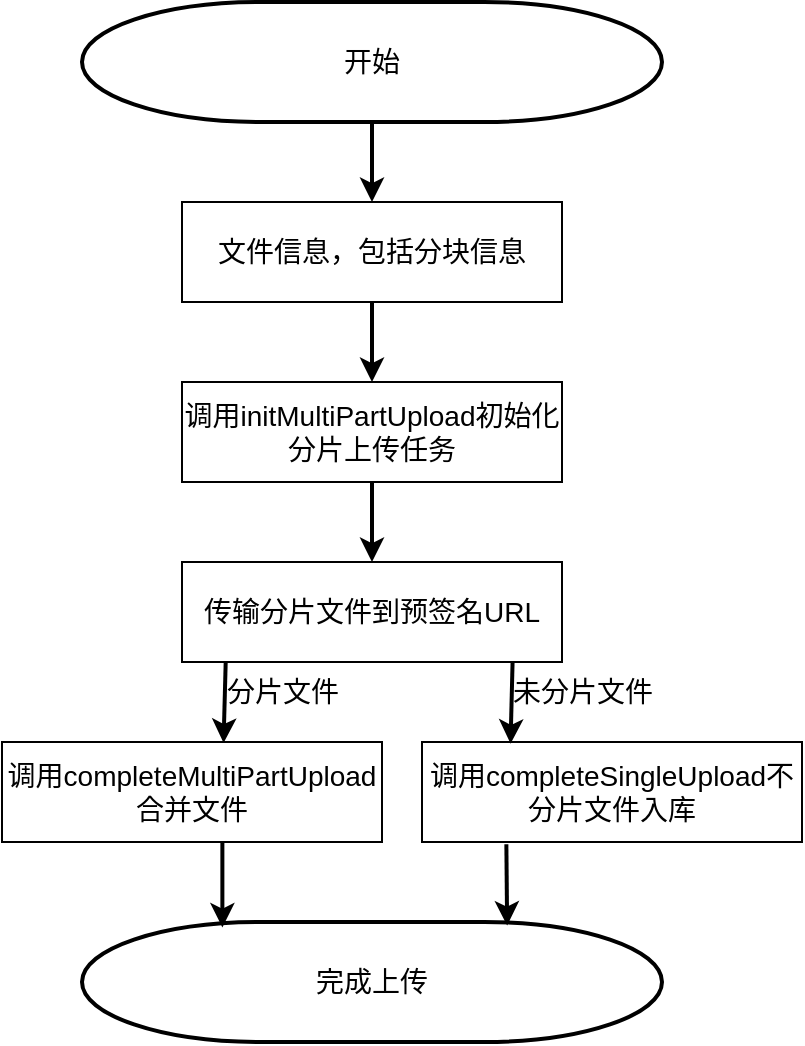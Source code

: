 <mxfile version="24.7.13">
  <diagram name="第 1 页" id="J45-oVXA2Ai0uQ9UTUpe">
    <mxGraphModel dx="659" dy="427" grid="1" gridSize="10" guides="1" tooltips="1" connect="1" arrows="1" fold="1" page="1" pageScale="1" pageWidth="827" pageHeight="1169" math="0" shadow="0">
      <root>
        <mxCell id="0" />
        <mxCell id="1" parent="0" />
        <mxCell id="FJo_toOBzz0uz9wgeCMX-3" value="&lt;font style=&quot;font-size: 14px;&quot;&gt;文件信息，包括分块信息&lt;/font&gt;" style="rounded=0;whiteSpace=wrap;html=1;" parent="1" vertex="1">
          <mxGeometry x="250" y="250" width="190" height="50" as="geometry" />
        </mxCell>
        <mxCell id="FJo_toOBzz0uz9wgeCMX-4" value="&lt;font style=&quot;font-size: 14px;&quot;&gt;调用initMultiPartUpload初始化分片上传任务&lt;/font&gt;" style="rounded=0;whiteSpace=wrap;html=1;" parent="1" vertex="1">
          <mxGeometry x="250" y="340" width="190" height="50" as="geometry" />
        </mxCell>
        <mxCell id="FJo_toOBzz0uz9wgeCMX-5" value="&lt;span style=&quot;font-size: 14px;&quot;&gt;调用completeMultiPartUpload合并文件&lt;/span&gt;" style="rounded=0;whiteSpace=wrap;html=1;" parent="1" vertex="1">
          <mxGeometry x="160" y="520" width="190" height="50" as="geometry" />
        </mxCell>
        <mxCell id="FJo_toOBzz0uz9wgeCMX-6" value="&lt;span style=&quot;font-size: 14px;&quot;&gt;传输分片文件到预签名URL&lt;/span&gt;" style="rounded=0;whiteSpace=wrap;html=1;" parent="1" vertex="1">
          <mxGeometry x="250" y="430" width="190" height="50" as="geometry" />
        </mxCell>
        <mxCell id="FJo_toOBzz0uz9wgeCMX-8" value="&lt;font style=&quot;font-size: 14px;&quot;&gt;完成上传&lt;/font&gt;" style="strokeWidth=2;html=1;shape=mxgraph.flowchart.terminator;whiteSpace=wrap;" parent="1" vertex="1">
          <mxGeometry x="200" y="610" width="290" height="60" as="geometry" />
        </mxCell>
        <mxCell id="FJo_toOBzz0uz9wgeCMX-9" value="&lt;font style=&quot;font-size: 14px;&quot;&gt;开始&lt;/font&gt;" style="strokeWidth=2;html=1;shape=mxgraph.flowchart.terminator;whiteSpace=wrap;" parent="1" vertex="1">
          <mxGeometry x="200" y="150" width="290" height="60" as="geometry" />
        </mxCell>
        <mxCell id="FJo_toOBzz0uz9wgeCMX-10" value="" style="endArrow=classic;html=1;rounded=0;exitX=0.5;exitY=1;exitDx=0;exitDy=0;exitPerimeter=0;entryX=0.5;entryY=0;entryDx=0;entryDy=0;strokeWidth=2;" parent="1" source="FJo_toOBzz0uz9wgeCMX-9" target="FJo_toOBzz0uz9wgeCMX-3" edge="1">
          <mxGeometry width="50" height="50" relative="1" as="geometry">
            <mxPoint x="580" y="360" as="sourcePoint" />
            <mxPoint x="630" y="310" as="targetPoint" />
          </mxGeometry>
        </mxCell>
        <mxCell id="FJo_toOBzz0uz9wgeCMX-15" value="" style="endArrow=classic;html=1;rounded=0;exitX=0.5;exitY=1;exitDx=0;exitDy=0;entryX=0.5;entryY=0;entryDx=0;entryDy=0;strokeWidth=2;" parent="1" source="FJo_toOBzz0uz9wgeCMX-3" target="FJo_toOBzz0uz9wgeCMX-4" edge="1">
          <mxGeometry width="50" height="50" relative="1" as="geometry">
            <mxPoint x="355" y="220" as="sourcePoint" />
            <mxPoint x="355" y="260" as="targetPoint" />
          </mxGeometry>
        </mxCell>
        <mxCell id="FJo_toOBzz0uz9wgeCMX-16" value="" style="endArrow=classic;html=1;rounded=0;exitX=0.5;exitY=1;exitDx=0;exitDy=0;entryX=0.5;entryY=0;entryDx=0;entryDy=0;strokeWidth=2;" parent="1" source="FJo_toOBzz0uz9wgeCMX-4" target="FJo_toOBzz0uz9wgeCMX-6" edge="1">
          <mxGeometry width="50" height="50" relative="1" as="geometry">
            <mxPoint x="365" y="230" as="sourcePoint" />
            <mxPoint x="365" y="270" as="targetPoint" />
          </mxGeometry>
        </mxCell>
        <mxCell id="FJo_toOBzz0uz9wgeCMX-17" value="" style="endArrow=classic;html=1;rounded=0;entryX=0.583;entryY=0.009;entryDx=0;entryDy=0;strokeWidth=2;entryPerimeter=0;exitX=0.115;exitY=1;exitDx=0;exitDy=0;exitPerimeter=0;" parent="1" source="FJo_toOBzz0uz9wgeCMX-6" target="FJo_toOBzz0uz9wgeCMX-5" edge="1">
          <mxGeometry width="50" height="50" relative="1" as="geometry">
            <mxPoint x="272" y="490" as="sourcePoint" />
            <mxPoint x="375" y="280" as="targetPoint" />
          </mxGeometry>
        </mxCell>
        <mxCell id="FJo_toOBzz0uz9wgeCMX-18" value="" style="endArrow=classic;html=1;rounded=0;exitX=0.58;exitY=1.011;exitDx=0;exitDy=0;entryX=0.242;entryY=0.045;entryDx=0;entryDy=0;strokeWidth=2;entryPerimeter=0;exitPerimeter=0;" parent="1" source="FJo_toOBzz0uz9wgeCMX-5" target="FJo_toOBzz0uz9wgeCMX-8" edge="1">
          <mxGeometry width="50" height="50" relative="1" as="geometry">
            <mxPoint x="385" y="250" as="sourcePoint" />
            <mxPoint x="385" y="290" as="targetPoint" />
          </mxGeometry>
        </mxCell>
        <mxCell id="qFL-PnQFH3cgAMKpmYLW-1" value="&lt;span style=&quot;font-size: 14px;&quot;&gt;调用completeSingleUpload不分片文件入库&lt;/span&gt;" style="rounded=0;whiteSpace=wrap;html=1;" vertex="1" parent="1">
          <mxGeometry x="370" y="520" width="190" height="50" as="geometry" />
        </mxCell>
        <mxCell id="qFL-PnQFH3cgAMKpmYLW-2" value="" style="endArrow=classic;html=1;rounded=0;entryX=0.233;entryY=0.017;entryDx=0;entryDy=0;strokeWidth=2;exitX=0.87;exitY=0.99;exitDx=0;exitDy=0;exitPerimeter=0;entryPerimeter=0;" edge="1" parent="1" source="FJo_toOBzz0uz9wgeCMX-6" target="qFL-PnQFH3cgAMKpmYLW-1">
          <mxGeometry width="50" height="50" relative="1" as="geometry">
            <mxPoint x="420" y="480" as="sourcePoint" />
            <mxPoint x="390.7" y="529" as="targetPoint" />
          </mxGeometry>
        </mxCell>
        <mxCell id="qFL-PnQFH3cgAMKpmYLW-3" value="" style="endArrow=classic;html=1;rounded=0;exitX=0.222;exitY=1.023;exitDx=0;exitDy=0;entryX=0.733;entryY=0.03;entryDx=0;entryDy=0;strokeWidth=2;entryPerimeter=0;exitPerimeter=0;" edge="1" parent="1" source="qFL-PnQFH3cgAMKpmYLW-1" target="FJo_toOBzz0uz9wgeCMX-8">
          <mxGeometry width="50" height="50" relative="1" as="geometry">
            <mxPoint x="400" y="570" as="sourcePoint" />
            <mxPoint x="490" y="640" as="targetPoint" />
          </mxGeometry>
        </mxCell>
        <mxCell id="qFL-PnQFH3cgAMKpmYLW-4" value="&lt;font style=&quot;font-size: 14px;&quot;&gt;分片文件&lt;/font&gt;" style="text;html=1;align=center;verticalAlign=middle;resizable=0;points=[];autosize=1;strokeColor=none;fillColor=none;" vertex="1" parent="1">
          <mxGeometry x="260" y="480" width="80" height="30" as="geometry" />
        </mxCell>
        <mxCell id="qFL-PnQFH3cgAMKpmYLW-6" value="&lt;font style=&quot;font-size: 14px;&quot;&gt;未分片文件&lt;/font&gt;" style="text;html=1;align=center;verticalAlign=middle;resizable=0;points=[];autosize=1;strokeColor=none;fillColor=none;" vertex="1" parent="1">
          <mxGeometry x="405" y="480" width="90" height="30" as="geometry" />
        </mxCell>
      </root>
    </mxGraphModel>
  </diagram>
</mxfile>
